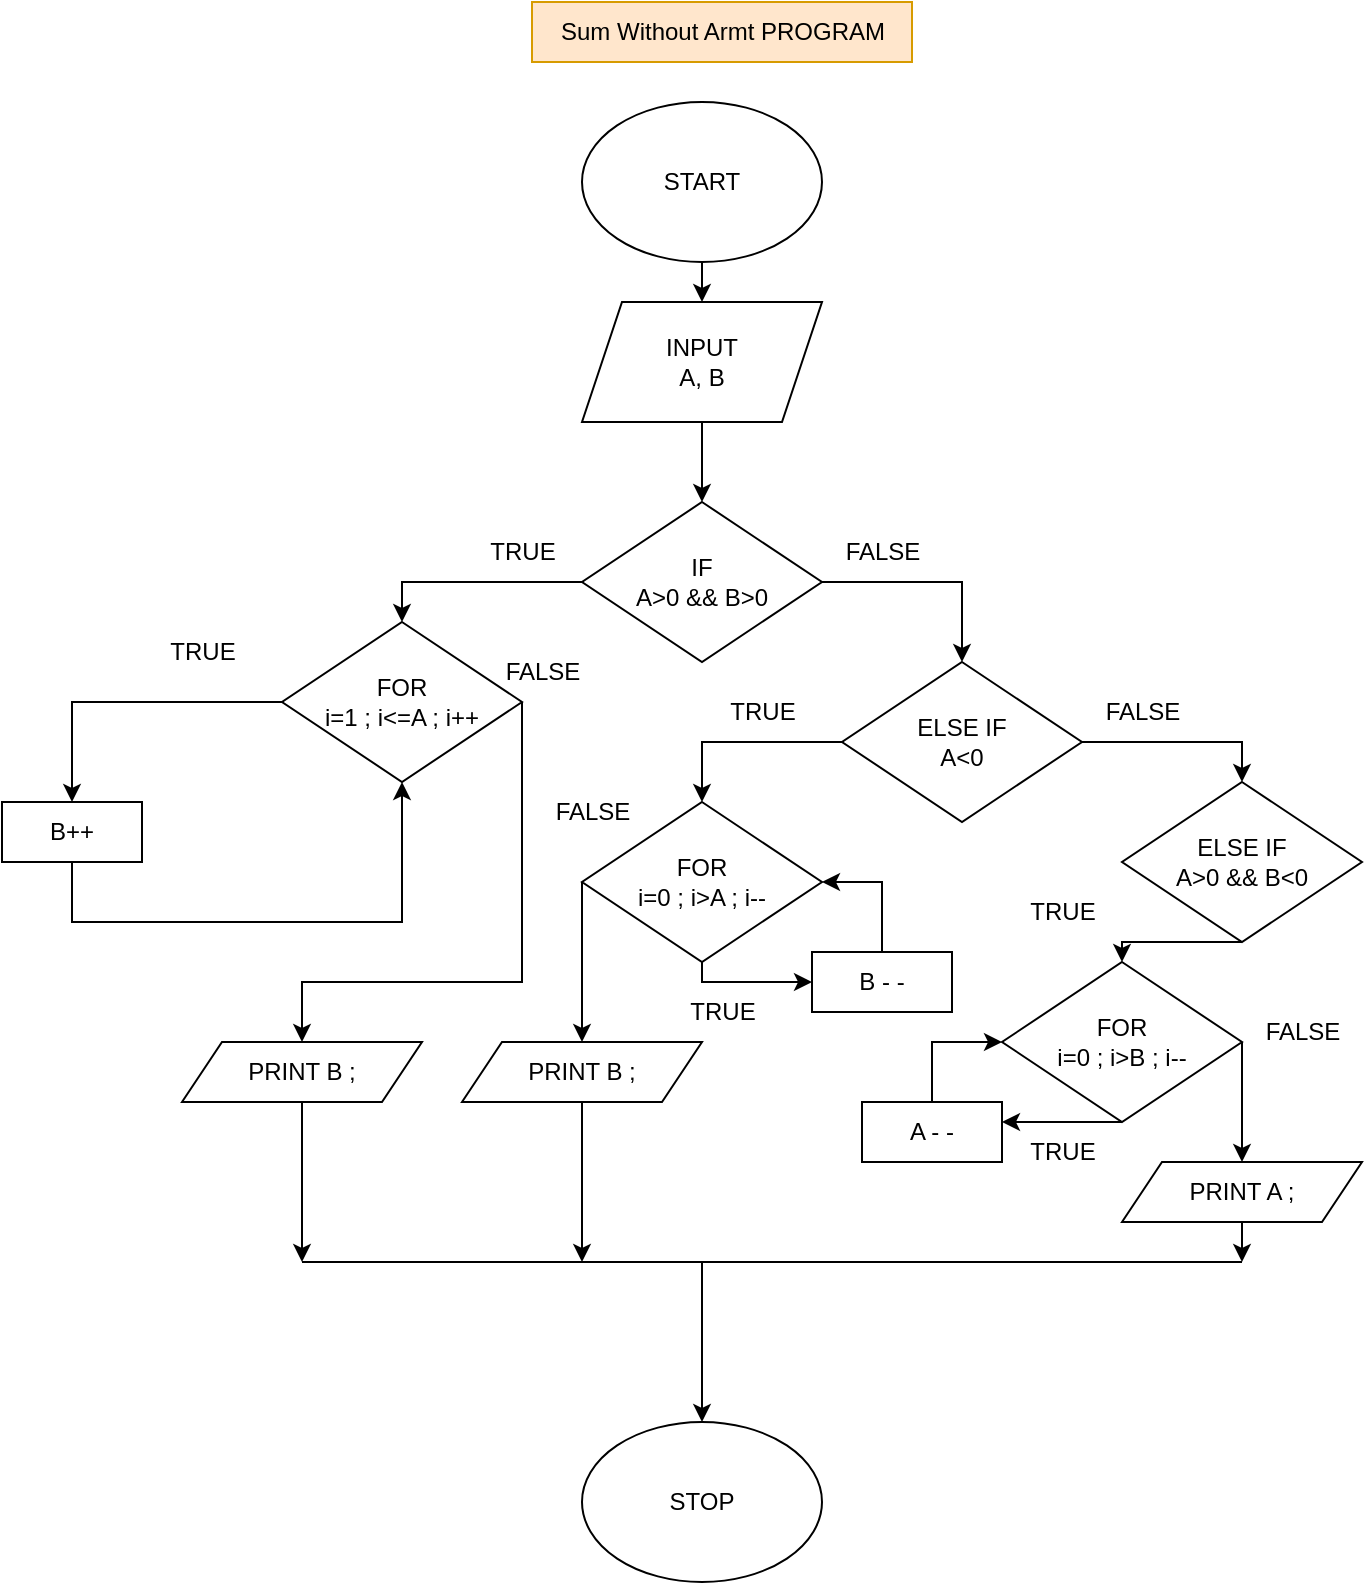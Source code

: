 <mxfile version="20.3.0" type="device"><diagram id="0VyogO4FM-i8yZcJ2f7O" name="Page-1"><mxGraphModel dx="868" dy="553" grid="1" gridSize="10" guides="1" tooltips="1" connect="1" arrows="1" fold="1" page="1" pageScale="1" pageWidth="850" pageHeight="1100" math="0" shadow="0"><root><mxCell id="0"/><mxCell id="1" parent="0"/><mxCell id="vOl9gnMwk8UWy4Q2usAW-1" value="START" style="ellipse;whiteSpace=wrap;html=1;" parent="1" vertex="1"><mxGeometry x="370" y="60" width="120" height="80" as="geometry"/></mxCell><mxCell id="vOl9gnMwk8UWy4Q2usAW-2" value="INPUT&lt;br&gt;A, B" style="shape=parallelogram;perimeter=parallelogramPerimeter;whiteSpace=wrap;html=1;fixedSize=1;" parent="1" vertex="1"><mxGeometry x="370" y="160" width="120" height="60" as="geometry"/></mxCell><mxCell id="vOl9gnMwk8UWy4Q2usAW-3" value="IF&lt;br&gt;A&amp;gt;0 &amp;amp;&amp;amp; B&amp;gt;0" style="rhombus;whiteSpace=wrap;html=1;" parent="1" vertex="1"><mxGeometry x="370" y="260" width="120" height="80" as="geometry"/></mxCell><mxCell id="vOl9gnMwk8UWy4Q2usAW-4" value="" style="endArrow=classic;html=1;rounded=0;exitX=0.5;exitY=1;exitDx=0;exitDy=0;entryX=0.5;entryY=0;entryDx=0;entryDy=0;" parent="1" source="vOl9gnMwk8UWy4Q2usAW-1" target="vOl9gnMwk8UWy4Q2usAW-2" edge="1"><mxGeometry width="50" height="50" relative="1" as="geometry"><mxPoint x="400" y="300" as="sourcePoint"/><mxPoint x="450" y="250" as="targetPoint"/></mxGeometry></mxCell><mxCell id="vOl9gnMwk8UWy4Q2usAW-6" value="" style="endArrow=classic;html=1;rounded=0;exitX=1;exitY=0.5;exitDx=0;exitDy=0;" parent="1" source="vOl9gnMwk8UWy4Q2usAW-3" edge="1"><mxGeometry width="50" height="50" relative="1" as="geometry"><mxPoint x="370" y="370" as="sourcePoint"/><mxPoint x="560" y="340" as="targetPoint"/><Array as="points"><mxPoint x="560" y="300"/></Array></mxGeometry></mxCell><mxCell id="vOl9gnMwk8UWy4Q2usAW-8" value="PRINT B ;" style="shape=parallelogram;perimeter=parallelogramPerimeter;whiteSpace=wrap;html=1;fixedSize=1;" parent="1" vertex="1"><mxGeometry x="170" y="530" width="120" height="30" as="geometry"/></mxCell><mxCell id="vOl9gnMwk8UWy4Q2usAW-10" value="STOP" style="ellipse;whiteSpace=wrap;html=1;" parent="1" vertex="1"><mxGeometry x="370" y="720" width="120" height="80" as="geometry"/></mxCell><mxCell id="vOl9gnMwk8UWy4Q2usAW-13" value="Sum Without Armt PROGRAM" style="text;html=1;align=center;verticalAlign=middle;resizable=0;points=[];autosize=1;strokeColor=#d79b00;fillColor=#ffe6cc;shadow=0;sketch=0;" parent="1" vertex="1"><mxGeometry x="345" y="10" width="190" height="30" as="geometry"/></mxCell><mxCell id="-lyToy9baCZDm5cWeOXE-6" value="FALSE" style="text;html=1;align=center;verticalAlign=middle;resizable=0;points=[];autosize=1;strokeColor=none;fillColor=none;" vertex="1" parent="1"><mxGeometry x="490" y="270" width="60" height="30" as="geometry"/></mxCell><mxCell id="-lyToy9baCZDm5cWeOXE-7" value="" style="endArrow=classic;html=1;rounded=0;exitX=1;exitY=0.5;exitDx=0;exitDy=0;entryX=0.5;entryY=0;entryDx=0;entryDy=0;" edge="1" parent="1" source="-lyToy9baCZDm5cWeOXE-24" target="-lyToy9baCZDm5cWeOXE-43"><mxGeometry width="50" height="50" relative="1" as="geometry"><mxPoint x="560" y="550" as="sourcePoint"/><mxPoint x="560" y="580" as="targetPoint"/><Array as="points"><mxPoint x="700" y="380"/></Array></mxGeometry></mxCell><mxCell id="-lyToy9baCZDm5cWeOXE-9" value="TRUE" style="text;html=1;align=center;verticalAlign=middle;resizable=0;points=[];autosize=1;strokeColor=none;fillColor=none;" vertex="1" parent="1"><mxGeometry x="430" y="350" width="60" height="30" as="geometry"/></mxCell><mxCell id="-lyToy9baCZDm5cWeOXE-12" value="" style="endArrow=classic;html=1;rounded=0;exitX=0.5;exitY=1;exitDx=0;exitDy=0;entryX=0.5;entryY=0;entryDx=0;entryDy=0;" edge="1" parent="1" source="vOl9gnMwk8UWy4Q2usAW-2" target="vOl9gnMwk8UWy4Q2usAW-3"><mxGeometry width="50" height="50" relative="1" as="geometry"><mxPoint x="425" y="310" as="sourcePoint"/><mxPoint x="450" y="350" as="targetPoint"/></mxGeometry></mxCell><mxCell id="-lyToy9baCZDm5cWeOXE-15" value="" style="endArrow=classic;html=1;rounded=0;exitX=0;exitY=0.5;exitDx=0;exitDy=0;entryX=0.5;entryY=0;entryDx=0;entryDy=0;" edge="1" parent="1" source="vOl9gnMwk8UWy4Q2usAW-3" target="-lyToy9baCZDm5cWeOXE-33"><mxGeometry width="50" height="50" relative="1" as="geometry"><mxPoint x="400" y="310" as="sourcePoint"/><mxPoint x="280" y="490" as="targetPoint"/><Array as="points"><mxPoint x="280" y="300"/></Array></mxGeometry></mxCell><mxCell id="-lyToy9baCZDm5cWeOXE-20" value="" style="endArrow=classic;html=1;rounded=0;entryX=0.5;entryY=0;entryDx=0;entryDy=0;exitX=0;exitY=0.5;exitDx=0;exitDy=0;" edge="1" parent="1" source="-lyToy9baCZDm5cWeOXE-24" target="-lyToy9baCZDm5cWeOXE-38"><mxGeometry width="50" height="50" relative="1" as="geometry"><mxPoint x="560" y="450" as="sourcePoint"/><mxPoint x="560" y="470" as="targetPoint"/><Array as="points"><mxPoint x="430" y="380"/></Array></mxGeometry></mxCell><mxCell id="-lyToy9baCZDm5cWeOXE-23" value="TRUE" style="text;html=1;align=center;verticalAlign=middle;resizable=0;points=[];autosize=1;strokeColor=none;fillColor=none;" vertex="1" parent="1"><mxGeometry x="310" y="270" width="60" height="30" as="geometry"/></mxCell><mxCell id="-lyToy9baCZDm5cWeOXE-24" value="ELSE IF&lt;br&gt;A&amp;lt;0" style="rhombus;whiteSpace=wrap;html=1;" vertex="1" parent="1"><mxGeometry x="500" y="340" width="120" height="80" as="geometry"/></mxCell><mxCell id="-lyToy9baCZDm5cWeOXE-25" value="PRINT B ;" style="shape=parallelogram;perimeter=parallelogramPerimeter;whiteSpace=wrap;html=1;fixedSize=1;" vertex="1" parent="1"><mxGeometry x="310" y="530" width="120" height="30" as="geometry"/></mxCell><mxCell id="-lyToy9baCZDm5cWeOXE-26" value="PRINT A ;" style="shape=parallelogram;perimeter=parallelogramPerimeter;whiteSpace=wrap;html=1;fixedSize=1;" vertex="1" parent="1"><mxGeometry x="640" y="590" width="120" height="30" as="geometry"/></mxCell><mxCell id="-lyToy9baCZDm5cWeOXE-27" value="" style="endArrow=none;html=1;rounded=0;" edge="1" parent="1"><mxGeometry width="50" height="50" relative="1" as="geometry"><mxPoint x="230" y="640" as="sourcePoint"/><mxPoint x="700" y="640" as="targetPoint"/></mxGeometry></mxCell><mxCell id="-lyToy9baCZDm5cWeOXE-28" value="" style="endArrow=classic;html=1;rounded=0;exitX=0.5;exitY=1;exitDx=0;exitDy=0;" edge="1" parent="1" source="vOl9gnMwk8UWy4Q2usAW-8"><mxGeometry width="50" height="50" relative="1" as="geometry"><mxPoint x="380" y="590" as="sourcePoint"/><mxPoint x="230" y="640" as="targetPoint"/></mxGeometry></mxCell><mxCell id="-lyToy9baCZDm5cWeOXE-29" value="" style="endArrow=classic;html=1;rounded=0;exitX=0.5;exitY=1;exitDx=0;exitDy=0;" edge="1" parent="1" source="-lyToy9baCZDm5cWeOXE-25"><mxGeometry width="50" height="50" relative="1" as="geometry"><mxPoint x="370" y="600" as="sourcePoint"/><mxPoint x="370" y="640" as="targetPoint"/></mxGeometry></mxCell><mxCell id="-lyToy9baCZDm5cWeOXE-30" value="" style="endArrow=classic;html=1;rounded=0;exitX=0.5;exitY=1;exitDx=0;exitDy=0;" edge="1" parent="1" source="-lyToy9baCZDm5cWeOXE-26"><mxGeometry width="50" height="50" relative="1" as="geometry"><mxPoint x="380" y="590" as="sourcePoint"/><mxPoint x="700" y="640" as="targetPoint"/></mxGeometry></mxCell><mxCell id="-lyToy9baCZDm5cWeOXE-31" value="" style="endArrow=classic;html=1;rounded=0;entryX=0.5;entryY=0;entryDx=0;entryDy=0;" edge="1" parent="1" target="vOl9gnMwk8UWy4Q2usAW-10"><mxGeometry width="50" height="50" relative="1" as="geometry"><mxPoint x="430" y="640" as="sourcePoint"/><mxPoint x="430" y="540" as="targetPoint"/></mxGeometry></mxCell><mxCell id="-lyToy9baCZDm5cWeOXE-32" value="FALSE" style="text;html=1;align=center;verticalAlign=middle;resizable=0;points=[];autosize=1;strokeColor=none;fillColor=none;" vertex="1" parent="1"><mxGeometry x="620" y="350" width="60" height="30" as="geometry"/></mxCell><mxCell id="-lyToy9baCZDm5cWeOXE-33" value="FOR&lt;br&gt;i=1 ; i&amp;lt;=A ; i++" style="rhombus;whiteSpace=wrap;html=1;" vertex="1" parent="1"><mxGeometry x="220" y="320" width="120" height="80" as="geometry"/></mxCell><mxCell id="-lyToy9baCZDm5cWeOXE-34" value="B++" style="rounded=0;whiteSpace=wrap;html=1;" vertex="1" parent="1"><mxGeometry x="80" y="410" width="70" height="30" as="geometry"/></mxCell><mxCell id="-lyToy9baCZDm5cWeOXE-35" value="" style="endArrow=classic;html=1;rounded=0;exitX=0;exitY=0.5;exitDx=0;exitDy=0;entryX=0.5;entryY=0;entryDx=0;entryDy=0;" edge="1" parent="1" source="-lyToy9baCZDm5cWeOXE-33" target="-lyToy9baCZDm5cWeOXE-34"><mxGeometry width="50" height="50" relative="1" as="geometry"><mxPoint x="380" y="490" as="sourcePoint"/><mxPoint x="430" y="440" as="targetPoint"/><Array as="points"><mxPoint x="115" y="360"/></Array></mxGeometry></mxCell><mxCell id="-lyToy9baCZDm5cWeOXE-36" value="" style="endArrow=classic;html=1;rounded=0;exitX=0.5;exitY=1;exitDx=0;exitDy=0;entryX=0.5;entryY=1;entryDx=0;entryDy=0;" edge="1" parent="1" source="-lyToy9baCZDm5cWeOXE-34" target="-lyToy9baCZDm5cWeOXE-33"><mxGeometry width="50" height="50" relative="1" as="geometry"><mxPoint x="380" y="490" as="sourcePoint"/><mxPoint x="430" y="440" as="targetPoint"/><Array as="points"><mxPoint x="115" y="470"/><mxPoint x="280" y="470"/></Array></mxGeometry></mxCell><mxCell id="-lyToy9baCZDm5cWeOXE-37" value="" style="endArrow=classic;html=1;rounded=0;exitX=1;exitY=0.5;exitDx=0;exitDy=0;entryX=0.5;entryY=0;entryDx=0;entryDy=0;" edge="1" parent="1" source="-lyToy9baCZDm5cWeOXE-33" target="vOl9gnMwk8UWy4Q2usAW-8"><mxGeometry width="50" height="50" relative="1" as="geometry"><mxPoint x="380" y="490" as="sourcePoint"/><mxPoint x="430" y="440" as="targetPoint"/><Array as="points"><mxPoint x="340" y="500"/><mxPoint x="230" y="500"/></Array></mxGeometry></mxCell><mxCell id="-lyToy9baCZDm5cWeOXE-38" value="FOR&lt;br&gt;i=0 ; i&amp;gt;A ; i--" style="rhombus;whiteSpace=wrap;html=1;" vertex="1" parent="1"><mxGeometry x="370" y="410" width="120" height="80" as="geometry"/></mxCell><mxCell id="-lyToy9baCZDm5cWeOXE-39" value="" style="endArrow=classic;html=1;rounded=0;exitX=0;exitY=0.5;exitDx=0;exitDy=0;entryX=0.5;entryY=0;entryDx=0;entryDy=0;" edge="1" parent="1" source="-lyToy9baCZDm5cWeOXE-38" target="-lyToy9baCZDm5cWeOXE-25"><mxGeometry width="50" height="50" relative="1" as="geometry"><mxPoint x="380" y="490" as="sourcePoint"/><mxPoint x="430" y="440" as="targetPoint"/></mxGeometry></mxCell><mxCell id="-lyToy9baCZDm5cWeOXE-40" value="B - -" style="rounded=0;whiteSpace=wrap;html=1;" vertex="1" parent="1"><mxGeometry x="485" y="485" width="70" height="30" as="geometry"/></mxCell><mxCell id="-lyToy9baCZDm5cWeOXE-41" value="" style="endArrow=classic;html=1;rounded=0;exitX=0.5;exitY=1;exitDx=0;exitDy=0;entryX=0;entryY=0.5;entryDx=0;entryDy=0;" edge="1" parent="1" source="-lyToy9baCZDm5cWeOXE-38" target="-lyToy9baCZDm5cWeOXE-40"><mxGeometry width="50" height="50" relative="1" as="geometry"><mxPoint x="380" y="490" as="sourcePoint"/><mxPoint x="430" y="440" as="targetPoint"/><Array as="points"><mxPoint x="430" y="500"/></Array></mxGeometry></mxCell><mxCell id="-lyToy9baCZDm5cWeOXE-42" value="" style="endArrow=classic;html=1;rounded=0;exitX=0.5;exitY=0;exitDx=0;exitDy=0;entryX=1;entryY=0.5;entryDx=0;entryDy=0;" edge="1" parent="1" source="-lyToy9baCZDm5cWeOXE-40" target="-lyToy9baCZDm5cWeOXE-38"><mxGeometry width="50" height="50" relative="1" as="geometry"><mxPoint x="380" y="490" as="sourcePoint"/><mxPoint x="430" y="440" as="targetPoint"/><Array as="points"><mxPoint x="520" y="450"/></Array></mxGeometry></mxCell><mxCell id="-lyToy9baCZDm5cWeOXE-43" value="ELSE IF&lt;br&gt;A&amp;gt;0 &amp;amp;&amp;amp; B&amp;lt;0" style="rhombus;whiteSpace=wrap;html=1;" vertex="1" parent="1"><mxGeometry x="640" y="400" width="120" height="80" as="geometry"/></mxCell><mxCell id="-lyToy9baCZDm5cWeOXE-44" value="A - -" style="rounded=0;whiteSpace=wrap;html=1;" vertex="1" parent="1"><mxGeometry x="510" y="560" width="70" height="30" as="geometry"/></mxCell><mxCell id="-lyToy9baCZDm5cWeOXE-45" value="" style="endArrow=classic;html=1;rounded=0;exitX=0.5;exitY=0;exitDx=0;exitDy=0;entryX=0;entryY=0.5;entryDx=0;entryDy=0;" edge="1" parent="1" source="-lyToy9baCZDm5cWeOXE-44" target="-lyToy9baCZDm5cWeOXE-48"><mxGeometry width="50" height="50" relative="1" as="geometry"><mxPoint x="380" y="490" as="sourcePoint"/><mxPoint x="430" y="440" as="targetPoint"/><Array as="points"><mxPoint x="545" y="530"/></Array></mxGeometry></mxCell><mxCell id="-lyToy9baCZDm5cWeOXE-46" value="" style="endArrow=classic;html=1;rounded=0;exitX=0.5;exitY=1;exitDx=0;exitDy=0;" edge="1" parent="1" source="-lyToy9baCZDm5cWeOXE-48"><mxGeometry width="50" height="50" relative="1" as="geometry"><mxPoint x="380" y="490" as="sourcePoint"/><mxPoint x="580" y="570" as="targetPoint"/></mxGeometry></mxCell><mxCell id="-lyToy9baCZDm5cWeOXE-47" value="" style="endArrow=classic;html=1;rounded=0;exitX=1;exitY=0.5;exitDx=0;exitDy=0;" edge="1" parent="1" source="-lyToy9baCZDm5cWeOXE-48" target="-lyToy9baCZDm5cWeOXE-26"><mxGeometry width="50" height="50" relative="1" as="geometry"><mxPoint x="380" y="490" as="sourcePoint"/><mxPoint x="430" y="440" as="targetPoint"/></mxGeometry></mxCell><mxCell id="-lyToy9baCZDm5cWeOXE-48" value="FOR&lt;br&gt;i=0 ; i&amp;gt;B ; i--" style="rhombus;whiteSpace=wrap;html=1;" vertex="1" parent="1"><mxGeometry x="580" y="490" width="120" height="80" as="geometry"/></mxCell><mxCell id="-lyToy9baCZDm5cWeOXE-49" value="" style="endArrow=classic;html=1;rounded=0;exitX=0.5;exitY=1;exitDx=0;exitDy=0;entryX=0.5;entryY=0;entryDx=0;entryDy=0;" edge="1" parent="1" source="-lyToy9baCZDm5cWeOXE-43" target="-lyToy9baCZDm5cWeOXE-48"><mxGeometry width="50" height="50" relative="1" as="geometry"><mxPoint x="380" y="490" as="sourcePoint"/><mxPoint x="430" y="440" as="targetPoint"/><Array as="points"><mxPoint x="640" y="480"/></Array></mxGeometry></mxCell><mxCell id="-lyToy9baCZDm5cWeOXE-50" value="TRUE" style="text;html=1;align=center;verticalAlign=middle;resizable=0;points=[];autosize=1;strokeColor=none;fillColor=none;" vertex="1" parent="1"><mxGeometry x="150" y="320" width="60" height="30" as="geometry"/></mxCell><mxCell id="-lyToy9baCZDm5cWeOXE-52" value="TRUE" style="text;html=1;align=center;verticalAlign=middle;resizable=0;points=[];autosize=1;strokeColor=none;fillColor=none;" vertex="1" parent="1"><mxGeometry x="580" y="450" width="60" height="30" as="geometry"/></mxCell><mxCell id="-lyToy9baCZDm5cWeOXE-53" value="TRUE" style="text;html=1;align=center;verticalAlign=middle;resizable=0;points=[];autosize=1;strokeColor=none;fillColor=none;" vertex="1" parent="1"><mxGeometry x="410" y="500" width="60" height="30" as="geometry"/></mxCell><mxCell id="-lyToy9baCZDm5cWeOXE-54" value="TRUE" style="text;html=1;align=center;verticalAlign=middle;resizable=0;points=[];autosize=1;strokeColor=none;fillColor=none;" vertex="1" parent="1"><mxGeometry x="580" y="570" width="60" height="30" as="geometry"/></mxCell><mxCell id="-lyToy9baCZDm5cWeOXE-55" value="FALSE" style="text;html=1;align=center;verticalAlign=middle;resizable=0;points=[];autosize=1;strokeColor=none;fillColor=none;" vertex="1" parent="1"><mxGeometry x="320" y="330" width="60" height="30" as="geometry"/></mxCell><mxCell id="-lyToy9baCZDm5cWeOXE-56" value="FALSE" style="text;html=1;align=center;verticalAlign=middle;resizable=0;points=[];autosize=1;strokeColor=none;fillColor=none;" vertex="1" parent="1"><mxGeometry x="345" y="400" width="60" height="30" as="geometry"/></mxCell><mxCell id="-lyToy9baCZDm5cWeOXE-57" value="FALSE" style="text;html=1;align=center;verticalAlign=middle;resizable=0;points=[];autosize=1;strokeColor=none;fillColor=none;" vertex="1" parent="1"><mxGeometry x="700" y="510" width="60" height="30" as="geometry"/></mxCell></root></mxGraphModel></diagram></mxfile>